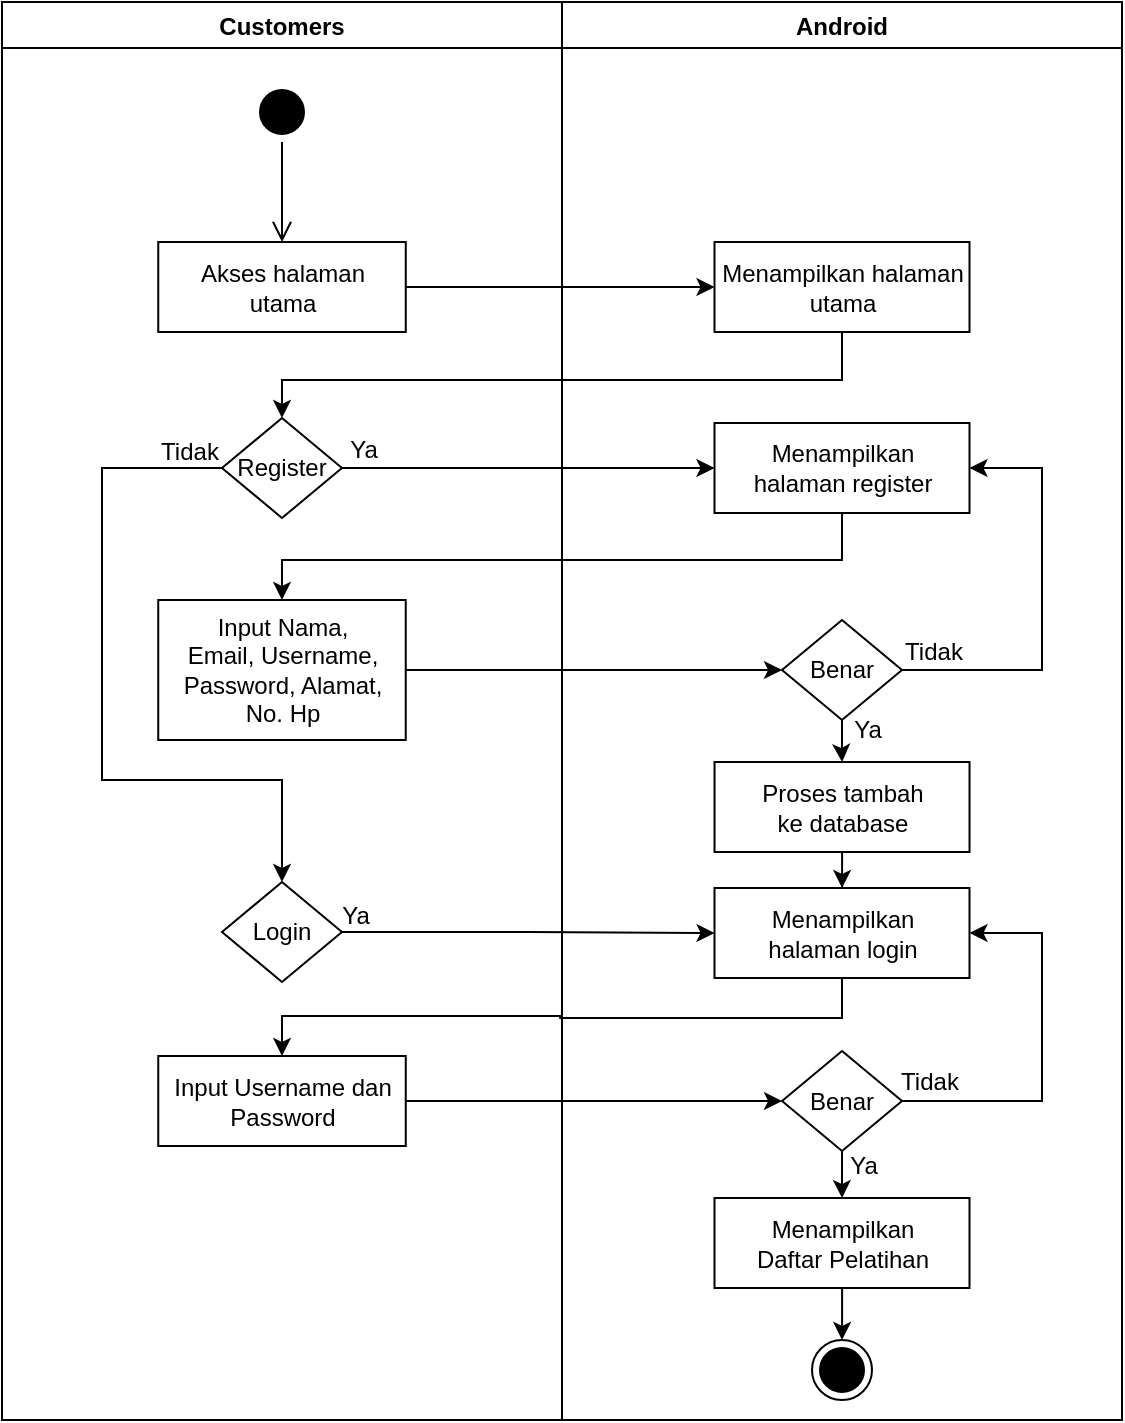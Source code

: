 <mxfile version="20.2.7" type="device"><diagram id="3ioN8zzpB9Ydw4HHDz6U" name="Halaman-1"><mxGraphModel dx="1021" dy="462" grid="1" gridSize="10" guides="1" tooltips="1" connect="1" arrows="1" fold="1" page="1" pageScale="1" pageWidth="1169" pageHeight="827" math="0" shadow="0"><root><mxCell id="0"/><mxCell id="1" parent="0"/><mxCell id="U1W_85mVbISOElIpCYU2-33" style="edgeStyle=orthogonalEdgeStyle;rounded=0;orthogonalLoop=1;jettySize=auto;html=1;exitX=1;exitY=0.5;exitDx=0;exitDy=0;entryX=0;entryY=0.5;entryDx=0;entryDy=0;" parent="1" edge="1"><mxGeometry relative="1" as="geometry"><mxPoint x="516.25" y="522.5" as="targetPoint"/></mxGeometry></mxCell><mxCell id="U1W_85mVbISOElIpCYU2-37" style="edgeStyle=orthogonalEdgeStyle;rounded=0;orthogonalLoop=1;jettySize=auto;html=1;exitX=1;exitY=0.5;exitDx=0;exitDy=0;entryX=0;entryY=0.5;entryDx=0;entryDy=0;" parent="1" edge="1"><mxGeometry relative="1" as="geometry"><mxPoint x="361.87" y="719.5" as="sourcePoint"/></mxGeometry></mxCell><mxCell id="P_XX9EK4kNFHfi4hWrxg-46" value="Android" style="swimlane;fillColor=none;" parent="1" vertex="1"><mxGeometry x="410" y="30" width="280" height="709" as="geometry"/></mxCell><mxCell id="P_XX9EK4kNFHfi4hWrxg-47" value="Menampilkan halaman&lt;br&gt;utama" style="html=1;strokeColor=#000000;fillColor=default;" parent="P_XX9EK4kNFHfi4hWrxg-46" vertex="1"><mxGeometry x="76.25" y="120" width="127.5" height="45" as="geometry"/></mxCell><mxCell id="P_XX9EK4kNFHfi4hWrxg-48" value="" style="ellipse;html=1;shape=endState;fillColor=#000000;strokeColor=#000000;" parent="P_XX9EK4kNFHfi4hWrxg-46" vertex="1"><mxGeometry x="125" y="669" width="30" height="30" as="geometry"/></mxCell><mxCell id="P_XX9EK4kNFHfi4hWrxg-49" value="Menampilkan &lt;br&gt;halaman register" style="html=1;strokeColor=#000000;fillColor=default;" parent="P_XX9EK4kNFHfi4hWrxg-46" vertex="1"><mxGeometry x="76.25" y="210.5" width="127.5" height="45" as="geometry"/></mxCell><mxCell id="P_XX9EK4kNFHfi4hWrxg-89" style="edgeStyle=orthogonalEdgeStyle;rounded=0;orthogonalLoop=1;jettySize=auto;html=1;" parent="P_XX9EK4kNFHfi4hWrxg-46" source="P_XX9EK4kNFHfi4hWrxg-50" target="P_XX9EK4kNFHfi4hWrxg-51" edge="1"><mxGeometry relative="1" as="geometry"/></mxCell><mxCell id="P_XX9EK4kNFHfi4hWrxg-50" value="Proses tambah&lt;br&gt;ke database" style="html=1;strokeColor=#000000;fillColor=default;" parent="P_XX9EK4kNFHfi4hWrxg-46" vertex="1"><mxGeometry x="76.26" y="380" width="127.5" height="45" as="geometry"/></mxCell><mxCell id="P_XX9EK4kNFHfi4hWrxg-51" value="Menampilkan &lt;br&gt;halaman login" style="html=1;strokeColor=#000000;fillColor=default;" parent="P_XX9EK4kNFHfi4hWrxg-46" vertex="1"><mxGeometry x="76.25" y="443" width="127.5" height="45" as="geometry"/></mxCell><mxCell id="P_XX9EK4kNFHfi4hWrxg-90" style="edgeStyle=orthogonalEdgeStyle;rounded=0;orthogonalLoop=1;jettySize=auto;html=1;exitX=0.5;exitY=1;exitDx=0;exitDy=0;" parent="P_XX9EK4kNFHfi4hWrxg-46" source="P_XX9EK4kNFHfi4hWrxg-92" target="P_XX9EK4kNFHfi4hWrxg-53" edge="1"><mxGeometry relative="1" as="geometry"><mxPoint x="140.0" y="647" as="sourcePoint"/></mxGeometry></mxCell><mxCell id="P_XX9EK4kNFHfi4hWrxg-91" style="edgeStyle=orthogonalEdgeStyle;rounded=0;orthogonalLoop=1;jettySize=auto;html=1;entryX=0.5;entryY=0;entryDx=0;entryDy=0;" parent="P_XX9EK4kNFHfi4hWrxg-46" source="P_XX9EK4kNFHfi4hWrxg-53" target="P_XX9EK4kNFHfi4hWrxg-48" edge="1"><mxGeometry relative="1" as="geometry"/></mxCell><mxCell id="P_XX9EK4kNFHfi4hWrxg-53" value="Menampilkan&lt;br&gt;Daftar Pelatihan" style="html=1;strokeColor=#000000;fillColor=default;" parent="P_XX9EK4kNFHfi4hWrxg-46" vertex="1"><mxGeometry x="76.25" y="598" width="127.5" height="45" as="geometry"/></mxCell><mxCell id="P_XX9EK4kNFHfi4hWrxg-93" style="edgeStyle=orthogonalEdgeStyle;rounded=0;orthogonalLoop=1;jettySize=auto;html=1;entryX=1;entryY=0.5;entryDx=0;entryDy=0;exitX=1;exitY=0.5;exitDx=0;exitDy=0;" parent="P_XX9EK4kNFHfi4hWrxg-46" source="P_XX9EK4kNFHfi4hWrxg-92" target="P_XX9EK4kNFHfi4hWrxg-51" edge="1"><mxGeometry relative="1" as="geometry"><mxPoint x="210" y="569" as="sourcePoint"/><Array as="points"><mxPoint x="170" y="549"/><mxPoint x="240" y="549"/><mxPoint x="240" y="466"/></Array></mxGeometry></mxCell><mxCell id="P_XX9EK4kNFHfi4hWrxg-92" value="Benar" style="rhombus;whiteSpace=wrap;html=1;" parent="P_XX9EK4kNFHfi4hWrxg-46" vertex="1"><mxGeometry x="110.02" y="524.5" width="59.99" height="50" as="geometry"/></mxCell><mxCell id="P_XX9EK4kNFHfi4hWrxg-97" style="edgeStyle=orthogonalEdgeStyle;rounded=0;orthogonalLoop=1;jettySize=auto;html=1;entryX=1;entryY=0.5;entryDx=0;entryDy=0;exitX=1;exitY=0.5;exitDx=0;exitDy=0;" parent="P_XX9EK4kNFHfi4hWrxg-46" source="P_XX9EK4kNFHfi4hWrxg-96" target="P_XX9EK4kNFHfi4hWrxg-49" edge="1"><mxGeometry relative="1" as="geometry"><Array as="points"><mxPoint x="240" y="334"/><mxPoint x="240" y="233"/></Array></mxGeometry></mxCell><mxCell id="P_XX9EK4kNFHfi4hWrxg-98" style="edgeStyle=orthogonalEdgeStyle;rounded=0;orthogonalLoop=1;jettySize=auto;html=1;" parent="P_XX9EK4kNFHfi4hWrxg-46" source="P_XX9EK4kNFHfi4hWrxg-96" target="P_XX9EK4kNFHfi4hWrxg-50" edge="1"><mxGeometry relative="1" as="geometry"/></mxCell><mxCell id="P_XX9EK4kNFHfi4hWrxg-96" value="Benar" style="rhombus;whiteSpace=wrap;html=1;" parent="P_XX9EK4kNFHfi4hWrxg-46" vertex="1"><mxGeometry x="110.0" y="309" width="59.99" height="50" as="geometry"/></mxCell><mxCell id="P_XX9EK4kNFHfi4hWrxg-102" value="Ya" style="text;html=1;strokeColor=none;fillColor=none;align=center;verticalAlign=middle;whiteSpace=wrap;rounded=0;" parent="P_XX9EK4kNFHfi4hWrxg-46" vertex="1"><mxGeometry x="123" y="349" width="60" height="30" as="geometry"/></mxCell><mxCell id="P_XX9EK4kNFHfi4hWrxg-101" value="Ya" style="text;html=1;strokeColor=none;fillColor=none;align=center;verticalAlign=middle;whiteSpace=wrap;rounded=0;" parent="P_XX9EK4kNFHfi4hWrxg-46" vertex="1"><mxGeometry x="120.99" y="567" width="60" height="30" as="geometry"/></mxCell><mxCell id="P_XX9EK4kNFHfi4hWrxg-107" value="Tidak" style="text;html=1;strokeColor=none;fillColor=none;align=center;verticalAlign=middle;whiteSpace=wrap;rounded=0;" parent="P_XX9EK4kNFHfi4hWrxg-46" vertex="1"><mxGeometry x="155.99" y="310" width="60" height="30" as="geometry"/></mxCell><mxCell id="P_XX9EK4kNFHfi4hWrxg-105" value="Tidak" style="text;html=1;strokeColor=none;fillColor=none;align=center;verticalAlign=middle;whiteSpace=wrap;rounded=0;" parent="P_XX9EK4kNFHfi4hWrxg-46" vertex="1"><mxGeometry x="154.01" y="525" width="60" height="30" as="geometry"/></mxCell><mxCell id="P_XX9EK4kNFHfi4hWrxg-58" value="Customers" style="swimlane;fillColor=none;startSize=23;" parent="1" vertex="1"><mxGeometry x="130" y="30" width="280" height="709" as="geometry"/></mxCell><mxCell id="P_XX9EK4kNFHfi4hWrxg-59" value="" style="ellipse;html=1;shape=startState;fillColor=#000000;strokeColor=#000000;" parent="P_XX9EK4kNFHfi4hWrxg-58" vertex="1"><mxGeometry x="125" y="40" width="30" height="30" as="geometry"/></mxCell><mxCell id="P_XX9EK4kNFHfi4hWrxg-60" value="" style="edgeStyle=orthogonalEdgeStyle;html=1;verticalAlign=bottom;endArrow=open;endSize=8;strokeColor=#000000;rounded=0;" parent="P_XX9EK4kNFHfi4hWrxg-58" source="P_XX9EK4kNFHfi4hWrxg-59" edge="1"><mxGeometry relative="1" as="geometry"><mxPoint x="140" y="120" as="targetPoint"/></mxGeometry></mxCell><mxCell id="P_XX9EK4kNFHfi4hWrxg-61" value="Akses halaman&lt;br&gt;utama" style="html=1;strokeColor=#000000;fillColor=default;" parent="P_XX9EK4kNFHfi4hWrxg-58" vertex="1"><mxGeometry x="78.13" y="120" width="123.75" height="45" as="geometry"/></mxCell><mxCell id="P_XX9EK4kNFHfi4hWrxg-62" style="edgeStyle=orthogonalEdgeStyle;rounded=0;orthogonalLoop=1;jettySize=auto;html=1;exitX=0;exitY=0.5;exitDx=0;exitDy=0;entryX=0.5;entryY=0;entryDx=0;entryDy=0;" parent="P_XX9EK4kNFHfi4hWrxg-58" source="P_XX9EK4kNFHfi4hWrxg-63" target="P_XX9EK4kNFHfi4hWrxg-67" edge="1"><mxGeometry relative="1" as="geometry"><Array as="points"><mxPoint x="50" y="233"/><mxPoint x="50" y="389"/><mxPoint x="140" y="389"/></Array></mxGeometry></mxCell><mxCell id="P_XX9EK4kNFHfi4hWrxg-63" value="Register" style="rhombus;whiteSpace=wrap;html=1;" parent="P_XX9EK4kNFHfi4hWrxg-58" vertex="1"><mxGeometry x="110" y="208" width="59.99" height="50" as="geometry"/></mxCell><mxCell id="P_XX9EK4kNFHfi4hWrxg-64" value="Input Nama,&lt;br&gt;Email, Username,&lt;br&gt;Password, Alamat,&lt;br&gt;No. Hp" style="html=1;strokeColor=#000000;fillColor=default;" parent="P_XX9EK4kNFHfi4hWrxg-58" vertex="1"><mxGeometry x="78.12" y="299" width="123.75" height="70" as="geometry"/></mxCell><mxCell id="P_XX9EK4kNFHfi4hWrxg-67" value="Login" style="rhombus;whiteSpace=wrap;html=1;" parent="P_XX9EK4kNFHfi4hWrxg-58" vertex="1"><mxGeometry x="110.0" y="440" width="59.99" height="50" as="geometry"/></mxCell><mxCell id="P_XX9EK4kNFHfi4hWrxg-69" value="Input Username dan&lt;br&gt;Password" style="html=1;strokeColor=#000000;fillColor=default;" parent="P_XX9EK4kNFHfi4hWrxg-58" vertex="1"><mxGeometry x="78.13" y="527" width="123.75" height="45" as="geometry"/></mxCell><mxCell id="P_XX9EK4kNFHfi4hWrxg-103" value="Ya" style="text;html=1;strokeColor=none;fillColor=none;align=center;verticalAlign=middle;whiteSpace=wrap;rounded=0;" parent="P_XX9EK4kNFHfi4hWrxg-58" vertex="1"><mxGeometry x="150.99" y="209" width="60" height="30" as="geometry"/></mxCell><mxCell id="P_XX9EK4kNFHfi4hWrxg-104" value="Ya" style="text;html=1;strokeColor=none;fillColor=none;align=center;verticalAlign=middle;whiteSpace=wrap;rounded=0;" parent="P_XX9EK4kNFHfi4hWrxg-58" vertex="1"><mxGeometry x="146.99" y="442" width="60" height="30" as="geometry"/></mxCell><mxCell id="P_XX9EK4kNFHfi4hWrxg-108" value="Tidak" style="text;html=1;strokeColor=none;fillColor=none;align=center;verticalAlign=middle;whiteSpace=wrap;rounded=0;" parent="P_XX9EK4kNFHfi4hWrxg-58" vertex="1"><mxGeometry x="64" y="210" width="60" height="30" as="geometry"/></mxCell><mxCell id="P_XX9EK4kNFHfi4hWrxg-73" style="edgeStyle=orthogonalEdgeStyle;rounded=0;orthogonalLoop=1;jettySize=auto;html=1;exitX=1;exitY=0.5;exitDx=0;exitDy=0;strokeColor=#000000;entryX=0;entryY=0.5;entryDx=0;entryDy=0;" parent="1" source="P_XX9EK4kNFHfi4hWrxg-61" target="P_XX9EK4kNFHfi4hWrxg-47" edge="1"><mxGeometry relative="1" as="geometry"><mxPoint x="530" y="95" as="targetPoint"/><Array as="points"><mxPoint x="470" y="173"/><mxPoint x="480" y="173"/></Array></mxGeometry></mxCell><mxCell id="P_XX9EK4kNFHfi4hWrxg-74" style="edgeStyle=orthogonalEdgeStyle;rounded=0;orthogonalLoop=1;jettySize=auto;html=1;exitX=0.5;exitY=1;exitDx=0;exitDy=0;strokeColor=#000000;entryX=0.5;entryY=0;entryDx=0;entryDy=0;" parent="1" source="P_XX9EK4kNFHfi4hWrxg-47" target="P_XX9EK4kNFHfi4hWrxg-63" edge="1"><mxGeometry relative="1" as="geometry"><Array as="points"><mxPoint x="550" y="219"/><mxPoint x="270" y="219"/></Array><mxPoint x="550" y="260" as="targetPoint"/></mxGeometry></mxCell><mxCell id="P_XX9EK4kNFHfi4hWrxg-75" style="edgeStyle=orthogonalEdgeStyle;rounded=0;orthogonalLoop=1;jettySize=auto;html=1;exitX=1;exitY=0.5;exitDx=0;exitDy=0;entryX=0;entryY=0.5;entryDx=0;entryDy=0;" parent="1" source="P_XX9EK4kNFHfi4hWrxg-63" target="P_XX9EK4kNFHfi4hWrxg-49" edge="1"><mxGeometry relative="1" as="geometry"/></mxCell><mxCell id="P_XX9EK4kNFHfi4hWrxg-77" style="edgeStyle=orthogonalEdgeStyle;rounded=0;orthogonalLoop=1;jettySize=auto;html=1;exitX=0.5;exitY=1;exitDx=0;exitDy=0;entryX=0.5;entryY=0;entryDx=0;entryDy=0;" parent="1" source="P_XX9EK4kNFHfi4hWrxg-49" target="P_XX9EK4kNFHfi4hWrxg-64" edge="1"><mxGeometry relative="1" as="geometry"><Array as="points"><mxPoint x="550" y="309"/><mxPoint x="270" y="309"/></Array></mxGeometry></mxCell><mxCell id="P_XX9EK4kNFHfi4hWrxg-78" style="edgeStyle=orthogonalEdgeStyle;rounded=0;orthogonalLoop=1;jettySize=auto;html=1;exitX=1;exitY=0.5;exitDx=0;exitDy=0;entryX=0;entryY=0.5;entryDx=0;entryDy=0;" parent="1" source="P_XX9EK4kNFHfi4hWrxg-64" target="P_XX9EK4kNFHfi4hWrxg-96" edge="1"><mxGeometry relative="1" as="geometry"/></mxCell><mxCell id="P_XX9EK4kNFHfi4hWrxg-79" style="edgeStyle=orthogonalEdgeStyle;rounded=0;orthogonalLoop=1;jettySize=auto;html=1;exitX=1;exitY=0.5;exitDx=0;exitDy=0;entryX=0;entryY=0.5;entryDx=0;entryDy=0;" parent="1" source="P_XX9EK4kNFHfi4hWrxg-67" target="P_XX9EK4kNFHfi4hWrxg-51" edge="1"><mxGeometry relative="1" as="geometry"/></mxCell><mxCell id="P_XX9EK4kNFHfi4hWrxg-81" style="edgeStyle=orthogonalEdgeStyle;rounded=0;orthogonalLoop=1;jettySize=auto;html=1;exitX=0.5;exitY=1;exitDx=0;exitDy=0;entryX=0.5;entryY=0;entryDx=0;entryDy=0;" parent="1" source="P_XX9EK4kNFHfi4hWrxg-51" target="P_XX9EK4kNFHfi4hWrxg-69" edge="1"><mxGeometry relative="1" as="geometry"/></mxCell><mxCell id="P_XX9EK4kNFHfi4hWrxg-82" style="edgeStyle=orthogonalEdgeStyle;rounded=0;orthogonalLoop=1;jettySize=auto;html=1;exitX=1;exitY=0.5;exitDx=0;exitDy=0;entryX=0;entryY=0.5;entryDx=0;entryDy=0;" parent="1" source="P_XX9EK4kNFHfi4hWrxg-69" target="P_XX9EK4kNFHfi4hWrxg-92" edge="1"><mxGeometry relative="1" as="geometry"><mxPoint x="486.25" y="654.5" as="targetPoint"/></mxGeometry></mxCell></root></mxGraphModel></diagram></mxfile>